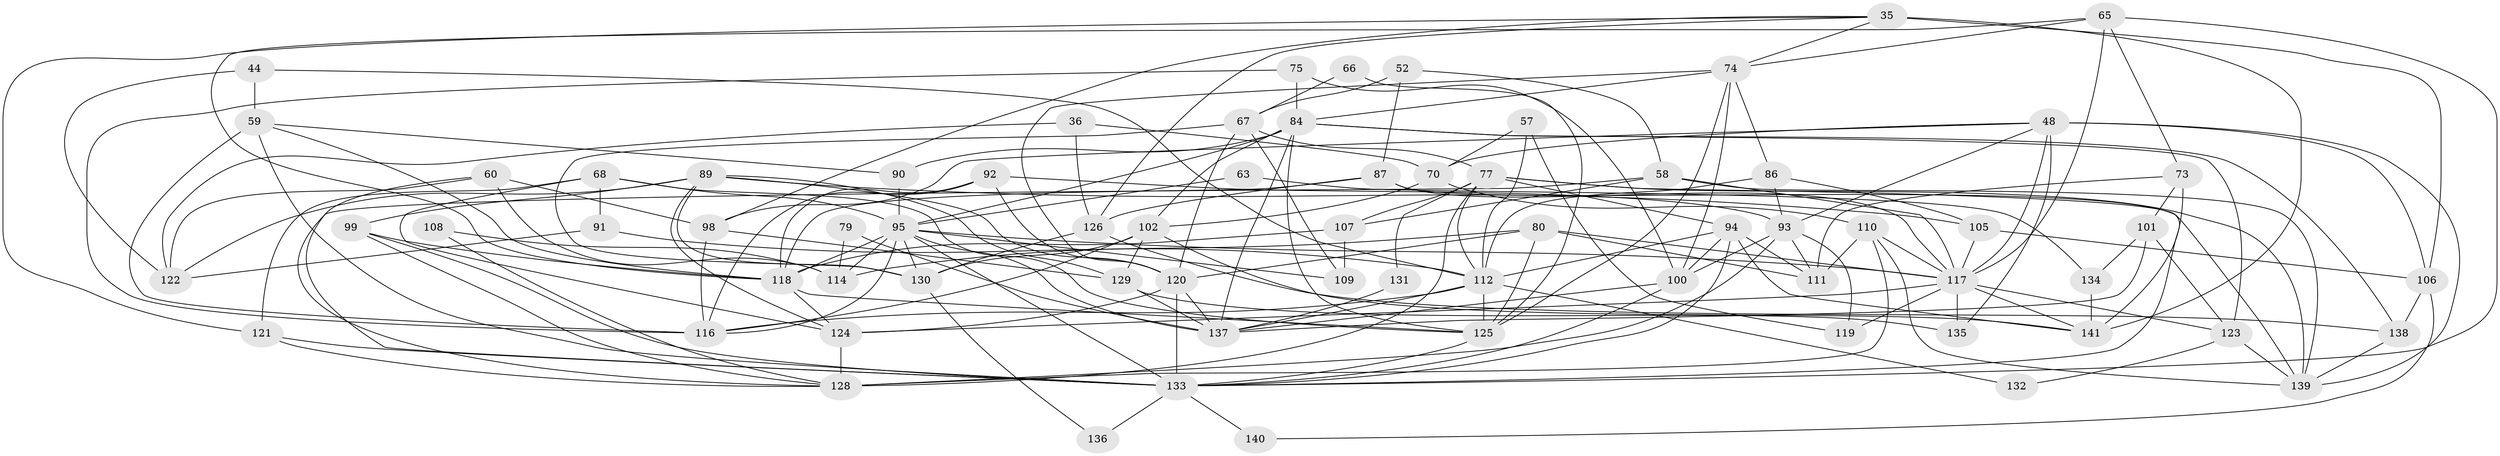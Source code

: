 // original degree distribution, {4: 0.2978723404255319, 5: 0.18439716312056736, 3: 0.2978723404255319, 6: 0.07092198581560284, 2: 0.09929078014184398, 7: 0.03546099290780142, 8: 0.0070921985815602835, 9: 0.0070921985815602835}
// Generated by graph-tools (version 1.1) at 2025/50/03/09/25 04:50:28]
// undirected, 70 vertices, 183 edges
graph export_dot {
graph [start="1"]
  node [color=gray90,style=filled];
  35 [super="+12+13"];
  36;
  44;
  48 [super="+46"];
  52 [super="+29"];
  57;
  58;
  59 [super="+11+33"];
  60;
  63 [super="+61"];
  65 [super="+18"];
  66;
  67 [super="+17+32"];
  68 [super="+7"];
  70 [super="+22"];
  73;
  74 [super="+53"];
  75 [super="+10"];
  77 [super="+37"];
  79;
  80 [super="+1"];
  84 [super="+9+49+51"];
  86 [super="+62"];
  87 [super="+14"];
  89 [super="+54"];
  90;
  91;
  92;
  93 [super="+56"];
  94 [super="+69"];
  95 [super="+21+71+85"];
  98 [super="+55"];
  99;
  100 [super="+26+72"];
  101 [super="+23"];
  102;
  105;
  106 [super="+8+96"];
  107;
  108;
  109;
  110;
  111 [super="+103"];
  112 [super="+104"];
  114;
  116 [super="+64"];
  117 [super="+25+76"];
  118 [super="+28+45+19"];
  119;
  120;
  121;
  122 [super="+20"];
  123;
  124 [super="+27+113"];
  125 [super="+115"];
  126;
  128 [super="+127+78"];
  129 [super="+82"];
  130 [super="+81+31"];
  131;
  132;
  133 [super="+6+83+30"];
  134;
  135;
  136;
  137 [super="+15+88"];
  138;
  139 [super="+16"];
  140;
  141 [super="+42"];
  35 -- 126;
  35 -- 98;
  35 -- 141 [weight=2];
  35 -- 121;
  35 -- 106 [weight=2];
  35 -- 74;
  36 -- 126;
  36 -- 70;
  36 -- 122;
  44 -- 122;
  44 -- 59;
  44 -- 112;
  48 -- 93;
  48 -- 106;
  48 -- 117;
  48 -- 98;
  48 -- 70;
  48 -- 135;
  48 -- 139;
  52 -- 58;
  52 -- 67;
  52 -- 87;
  57 -- 119;
  57 -- 70;
  57 -- 112;
  58 -- 128;
  58 -- 107;
  58 -- 139;
  58 -- 117;
  59 -- 90;
  59 -- 116;
  59 -- 133;
  59 -- 118;
  60 -- 114;
  60 -- 98;
  60 -- 133;
  60 -- 122;
  63 -- 134 [weight=2];
  63 -- 95;
  65 -- 73;
  65 -- 74;
  65 -- 133;
  65 -- 118;
  65 -- 117;
  66 -- 67;
  66 -- 125;
  67 -- 77 [weight=2];
  67 -- 120 [weight=2];
  67 -- 130 [weight=2];
  67 -- 109;
  68 -- 91;
  68 -- 95;
  68 -- 121;
  68 -- 124;
  68 -- 125;
  70 -- 102;
  70 -- 110;
  73 -- 141;
  73 -- 101;
  73 -- 111;
  74 -- 86;
  74 -- 100;
  74 -- 84;
  74 -- 120;
  74 -- 125;
  75 -- 84 [weight=2];
  75 -- 100;
  75 -- 116;
  77 -- 107;
  77 -- 128;
  77 -- 131;
  77 -- 139;
  77 -- 94 [weight=2];
  77 -- 133 [weight=2];
  77 -- 112;
  79 -- 114;
  79 -- 137;
  80 -- 111;
  80 -- 114;
  80 -- 120;
  80 -- 125;
  80 -- 117;
  84 -- 138;
  84 -- 90;
  84 -- 125;
  84 -- 137 [weight=2];
  84 -- 102;
  84 -- 123;
  84 -- 95;
  86 -- 112 [weight=2];
  86 -- 105;
  86 -- 93;
  87 -- 126 [weight=2];
  87 -- 118 [weight=2];
  87 -- 139;
  87 -- 117;
  89 -- 105 [weight=2];
  89 -- 122;
  89 -- 124;
  89 -- 130;
  89 -- 99;
  89 -- 120;
  89 -- 129;
  90 -- 95 [weight=2];
  91 -- 112;
  91 -- 122;
  92 -- 118;
  92 -- 116;
  92 -- 120;
  92 -- 93;
  93 -- 119;
  93 -- 128 [weight=2];
  93 -- 100 [weight=2];
  93 -- 111;
  94 -- 133;
  94 -- 112;
  94 -- 100;
  94 -- 141 [weight=2];
  94 -- 111;
  95 -- 130 [weight=3];
  95 -- 114;
  95 -- 133 [weight=2];
  95 -- 137;
  95 -- 116;
  95 -- 109;
  95 -- 118;
  95 -- 117;
  98 -- 116 [weight=2];
  98 -- 129;
  99 -- 128;
  99 -- 133;
  99 -- 118;
  100 -- 137;
  100 -- 133;
  101 -- 134;
  101 -- 137;
  101 -- 123;
  102 -- 129;
  102 -- 141;
  102 -- 130;
  102 -- 116;
  105 -- 106;
  105 -- 117;
  106 -- 138;
  106 -- 140;
  107 -- 109;
  107 -- 118;
  108 -- 114;
  108 -- 128;
  110 -- 111;
  110 -- 128;
  110 -- 139;
  110 -- 117;
  112 -- 125 [weight=2];
  112 -- 132;
  112 -- 137;
  112 -- 116;
  117 -- 119;
  117 -- 123;
  117 -- 124 [weight=2];
  117 -- 135;
  117 -- 141;
  118 -- 124;
  118 -- 125 [weight=3];
  120 -- 137;
  120 -- 133;
  120 -- 124;
  121 -- 128;
  121 -- 133;
  123 -- 132;
  123 -- 139;
  124 -- 128 [weight=2];
  125 -- 133;
  126 -- 130;
  126 -- 138;
  129 -- 135;
  129 -- 137;
  130 -- 136;
  131 -- 137;
  133 -- 136;
  133 -- 140;
  134 -- 141 [weight=2];
  138 -- 139;
}
